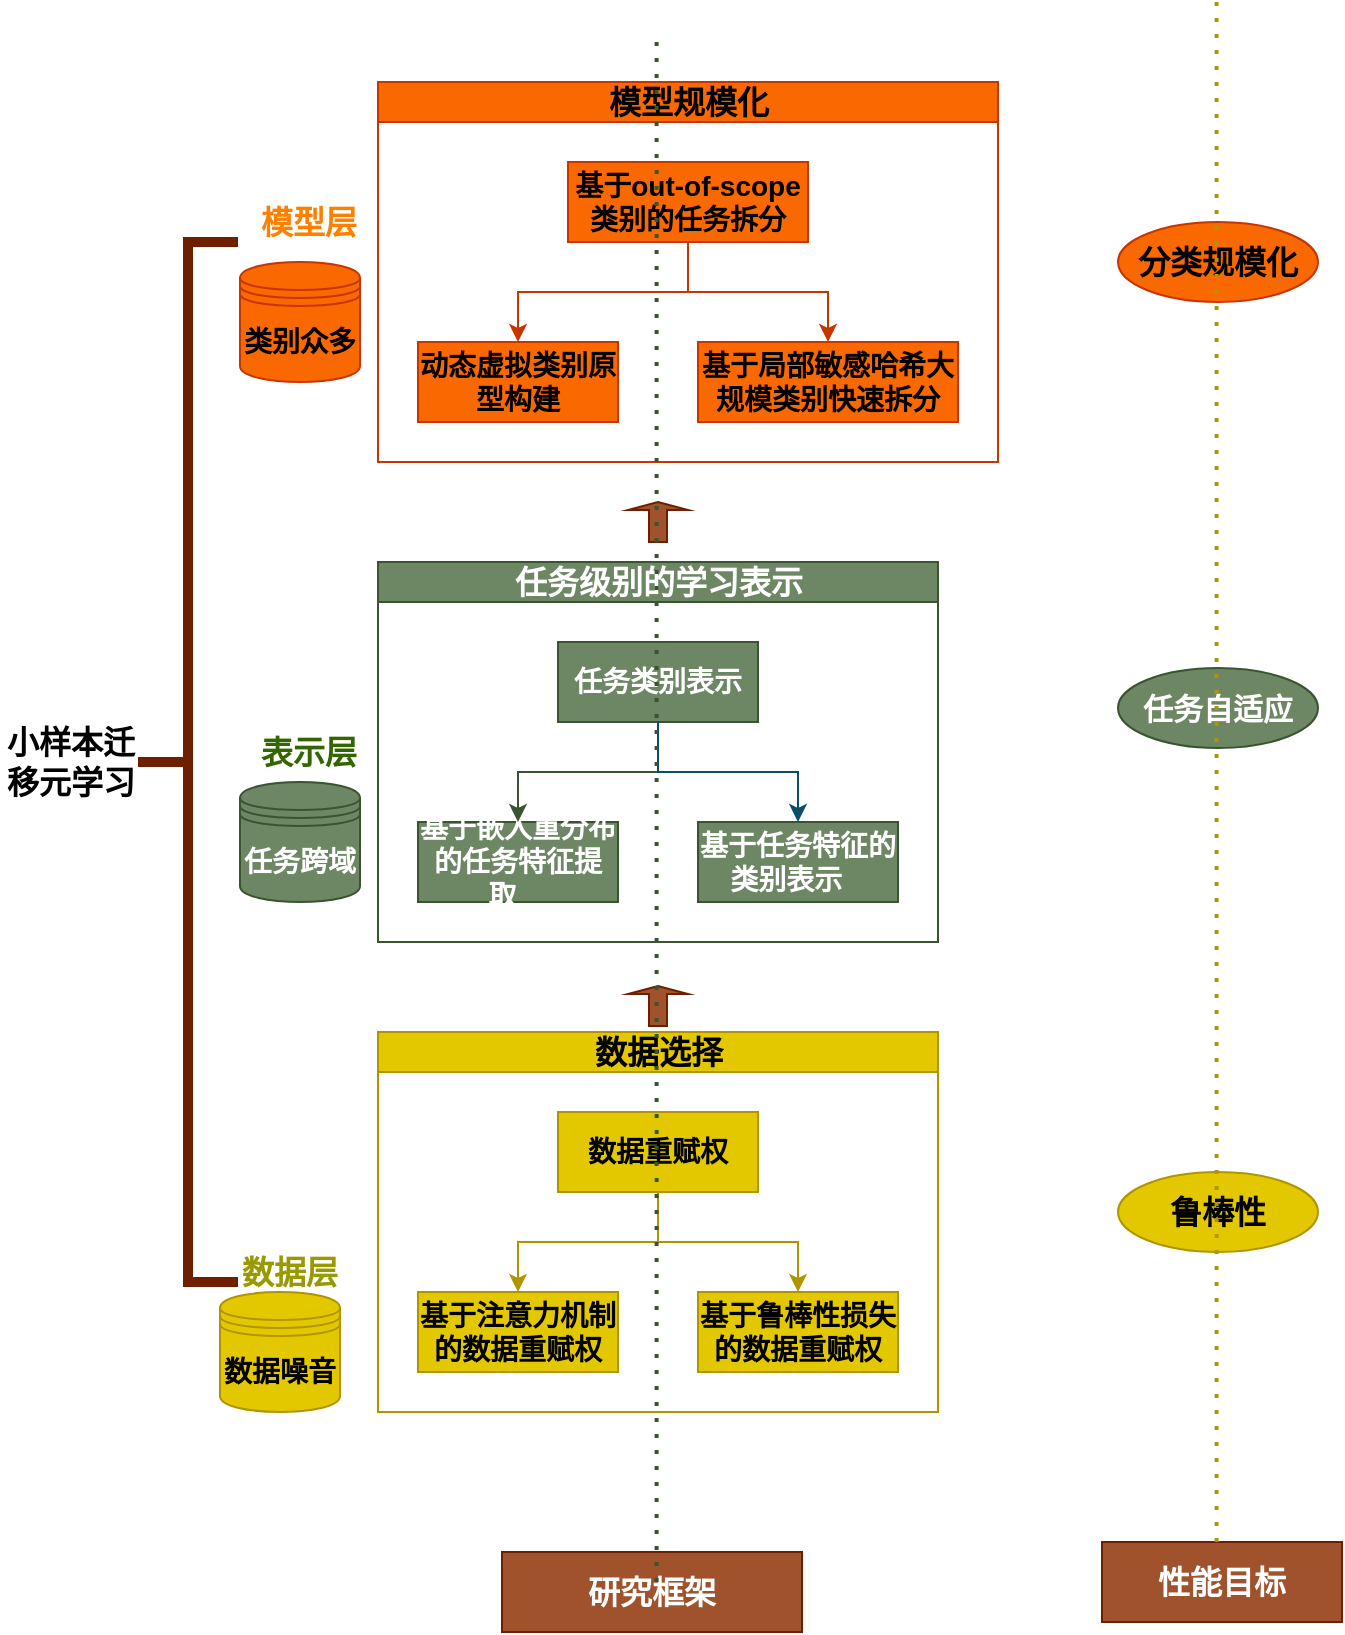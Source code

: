 <mxfile version="14.4.3" type="github">
  <diagram id="4RjPIjwG-TT_1gQvUgw8" name="Page-1">
    <mxGraphModel dx="1117" dy="590" grid="1" gridSize="10" guides="1" tooltips="1" connect="1" arrows="1" fold="1" page="1" pageScale="1" pageWidth="827" pageHeight="1169" math="0" shadow="0">
      <root>
        <mxCell id="0" />
        <mxCell id="1" parent="0" />
        <mxCell id="silThLo5Kyy1Nj9krNFx-1" value="&lt;font style=&quot;font-size: 14px&quot;&gt;&lt;b&gt;数据噪音&lt;/b&gt;&lt;/font&gt;" style="shape=datastore;whiteSpace=wrap;html=1;fillColor=#e3c800;strokeColor=#B09500;" vertex="1" parent="1">
          <mxGeometry x="240" y="755" width="60" height="60" as="geometry" />
        </mxCell>
        <mxCell id="silThLo5Kyy1Nj9krNFx-4" value="&lt;font style=&quot;font-size: 16px&quot;&gt;&lt;b&gt;性能目标&lt;/b&gt;&lt;/font&gt;" style="text;html=1;strokeColor=#6D1F00;fillColor=#a0522d;align=center;verticalAlign=middle;whiteSpace=wrap;rounded=0;fontColor=#ffffff;" vertex="1" parent="1">
          <mxGeometry x="681" y="880" width="120" height="40" as="geometry" />
        </mxCell>
        <mxCell id="silThLo5Kyy1Nj9krNFx-6" value="&lt;font style=&quot;font-size: 14px&quot;&gt;&lt;b&gt;任务跨域&lt;/b&gt;&lt;/font&gt;" style="shape=datastore;whiteSpace=wrap;html=1;fillColor=#6d8764;strokeColor=#3A5431;fontColor=#ffffff;" vertex="1" parent="1">
          <mxGeometry x="250" y="500" width="60" height="60" as="geometry" />
        </mxCell>
        <mxCell id="silThLo5Kyy1Nj9krNFx-7" value="&lt;font style=&quot;font-size: 14px&quot;&gt;&lt;b&gt;类别众多&lt;/b&gt;&lt;/font&gt;" style="shape=datastore;whiteSpace=wrap;html=1;fillColor=#fa6800;strokeColor=#C73500;" vertex="1" parent="1">
          <mxGeometry x="250" y="240" width="60" height="60" as="geometry" />
        </mxCell>
        <mxCell id="silThLo5Kyy1Nj9krNFx-8" value="&lt;font style=&quot;font-size: 16px&quot;&gt;&lt;b&gt;研究框架&lt;/b&gt;&lt;/font&gt;" style="text;html=1;strokeColor=#6D1F00;fillColor=#a0522d;align=center;verticalAlign=middle;whiteSpace=wrap;rounded=0;fontColor=#ffffff;" vertex="1" parent="1">
          <mxGeometry x="381" y="885" width="150" height="40" as="geometry" />
        </mxCell>
        <mxCell id="silThLo5Kyy1Nj9krNFx-10" value="&lt;font style=&quot;font-size: 16px&quot;&gt;&lt;b&gt;鲁棒性&lt;/b&gt;&lt;/font&gt;" style="ellipse;whiteSpace=wrap;html=1;align=center;newEdgeStyle={&quot;edgeStyle&quot;:&quot;entityRelationEdgeStyle&quot;,&quot;startArrow&quot;:&quot;none&quot;,&quot;endArrow&quot;:&quot;none&quot;,&quot;segment&quot;:10,&quot;curved&quot;:1};treeFolding=1;treeMoving=1;fillColor=#e3c800;strokeColor=#B09500;" vertex="1" parent="1">
          <mxGeometry x="689" y="695" width="100" height="40" as="geometry" />
        </mxCell>
        <mxCell id="silThLo5Kyy1Nj9krNFx-11" value="&lt;font style=&quot;font-size: 15px&quot;&gt;&lt;b&gt;任务自适应&lt;/b&gt;&lt;/font&gt;" style="ellipse;whiteSpace=wrap;html=1;align=center;newEdgeStyle={&quot;edgeStyle&quot;:&quot;entityRelationEdgeStyle&quot;,&quot;startArrow&quot;:&quot;none&quot;,&quot;endArrow&quot;:&quot;none&quot;,&quot;segment&quot;:10,&quot;curved&quot;:1};treeFolding=1;treeMoving=1;fillColor=#6d8764;strokeColor=#3A5431;fontColor=#ffffff;" vertex="1" parent="1">
          <mxGeometry x="689" y="443" width="100" height="40" as="geometry" />
        </mxCell>
        <mxCell id="silThLo5Kyy1Nj9krNFx-12" value="&lt;font style=&quot;font-size: 16px&quot;&gt;&lt;b&gt;分类规模化&lt;/b&gt;&lt;/font&gt;" style="ellipse;whiteSpace=wrap;html=1;align=center;newEdgeStyle={&quot;edgeStyle&quot;:&quot;entityRelationEdgeStyle&quot;,&quot;startArrow&quot;:&quot;none&quot;,&quot;endArrow&quot;:&quot;none&quot;,&quot;segment&quot;:10,&quot;curved&quot;:1};treeFolding=1;treeMoving=1;fillColor=#fa6800;strokeColor=#C73500;" vertex="1" parent="1">
          <mxGeometry x="689" y="220" width="100" height="40" as="geometry" />
        </mxCell>
        <mxCell id="silThLo5Kyy1Nj9krNFx-20" value="&lt;font style=&quot;font-size: 16px&quot;&gt;任务级别的学习表示&lt;/font&gt;" style="swimlane;html=1;startSize=20;horizontal=1;childLayout=treeLayout;horizontalTree=0;resizable=0;containerType=tree;fillColor=#6d8764;strokeColor=#3A5431;fontColor=#ffffff;" vertex="1" parent="1">
          <mxGeometry x="319" y="390" width="280" height="190" as="geometry" />
        </mxCell>
        <mxCell id="silThLo5Kyy1Nj9krNFx-21" value="&lt;font style=&quot;font-size: 14px&quot;&gt;&lt;b&gt;任务类别表示&lt;/b&gt;&lt;/font&gt;" style="whiteSpace=wrap;html=1;fillColor=#6d8764;strokeColor=#3A5431;fontColor=#ffffff;" vertex="1" parent="silThLo5Kyy1Nj9krNFx-20">
          <mxGeometry x="90" y="40" width="100" height="40" as="geometry" />
        </mxCell>
        <mxCell id="silThLo5Kyy1Nj9krNFx-22" value="&lt;font style=&quot;font-size: 14px&quot;&gt;&lt;b&gt;基于嵌入重分布的任务特征提取&amp;nbsp; &amp;nbsp;&amp;nbsp;&lt;/b&gt;&lt;/font&gt;" style="whiteSpace=wrap;html=1;fillColor=#6d8764;strokeColor=#3A5431;fontColor=#ffffff;" vertex="1" parent="silThLo5Kyy1Nj9krNFx-20">
          <mxGeometry x="20" y="130" width="100" height="40" as="geometry" />
        </mxCell>
        <mxCell id="silThLo5Kyy1Nj9krNFx-23" value="" style="edgeStyle=elbowEdgeStyle;elbow=vertical;html=1;rounded=0;strokeColor=#3A5431;fillColor=#6d8764;" edge="1" parent="silThLo5Kyy1Nj9krNFx-20" source="silThLo5Kyy1Nj9krNFx-21" target="silThLo5Kyy1Nj9krNFx-22">
          <mxGeometry relative="1" as="geometry" />
        </mxCell>
        <mxCell id="silThLo5Kyy1Nj9krNFx-24" value="&lt;font style=&quot;font-size: 14px&quot;&gt;&lt;b&gt;基于任务特征的类别表示&amp;nbsp; &amp;nbsp;&lt;/b&gt;&lt;/font&gt;" style="whiteSpace=wrap;html=1;fillColor=#6d8764;strokeColor=#3A5431;fontColor=#ffffff;" vertex="1" parent="silThLo5Kyy1Nj9krNFx-20">
          <mxGeometry x="160" y="130" width="100" height="40" as="geometry" />
        </mxCell>
        <mxCell id="silThLo5Kyy1Nj9krNFx-25" value="" style="edgeStyle=elbowEdgeStyle;elbow=vertical;html=1;rounded=0;strokeColor=#0B4D6A;" edge="1" parent="silThLo5Kyy1Nj9krNFx-20" source="silThLo5Kyy1Nj9krNFx-21" target="silThLo5Kyy1Nj9krNFx-24">
          <mxGeometry relative="1" as="geometry" />
        </mxCell>
        <mxCell id="silThLo5Kyy1Nj9krNFx-26" value="&lt;font style=&quot;font-size: 16px&quot;&gt;模型规模化&lt;/font&gt;" style="swimlane;html=1;startSize=20;horizontal=1;childLayout=treeLayout;horizontalTree=0;resizable=0;containerType=tree;fillColor=#fa6800;strokeColor=#C73500;" vertex="1" parent="1">
          <mxGeometry x="319" y="150" width="310" height="190" as="geometry" />
        </mxCell>
        <mxCell id="silThLo5Kyy1Nj9krNFx-27" value="&lt;font style=&quot;font-size: 14px&quot;&gt;&lt;b&gt;基于out-of-scope类别的任务拆分&lt;/b&gt;&lt;/font&gt;" style="whiteSpace=wrap;html=1;fillColor=#fa6800;strokeColor=#C73500;" vertex="1" parent="silThLo5Kyy1Nj9krNFx-26">
          <mxGeometry x="95" y="40" width="120" height="40" as="geometry" />
        </mxCell>
        <mxCell id="silThLo5Kyy1Nj9krNFx-28" value="&lt;font style=&quot;font-size: 14px&quot;&gt;&lt;b&gt;动态虚拟类别原型构建&lt;/b&gt;&lt;/font&gt;" style="whiteSpace=wrap;html=1;fillColor=#fa6800;strokeColor=#C73500;" vertex="1" parent="silThLo5Kyy1Nj9krNFx-26">
          <mxGeometry x="20" y="130" width="100" height="40" as="geometry" />
        </mxCell>
        <mxCell id="silThLo5Kyy1Nj9krNFx-29" value="" style="edgeStyle=elbowEdgeStyle;elbow=vertical;html=1;rounded=0;strokeColor=#C73500;fillColor=#fa6800;" edge="1" parent="silThLo5Kyy1Nj9krNFx-26" source="silThLo5Kyy1Nj9krNFx-27" target="silThLo5Kyy1Nj9krNFx-28">
          <mxGeometry relative="1" as="geometry" />
        </mxCell>
        <mxCell id="silThLo5Kyy1Nj9krNFx-30" value="&lt;font style=&quot;font-size: 14px&quot;&gt;&lt;b&gt;基于局部敏感哈希大规模类别快速拆分&lt;/b&gt;&lt;/font&gt;" style="whiteSpace=wrap;html=1;fillColor=#fa6800;strokeColor=#C73500;" vertex="1" parent="silThLo5Kyy1Nj9krNFx-26">
          <mxGeometry x="160" y="130" width="130" height="40" as="geometry" />
        </mxCell>
        <mxCell id="silThLo5Kyy1Nj9krNFx-31" value="" style="edgeStyle=elbowEdgeStyle;elbow=vertical;html=1;rounded=0;strokeColor=#C73500;fillColor=#fa6800;" edge="1" parent="silThLo5Kyy1Nj9krNFx-26" source="silThLo5Kyy1Nj9krNFx-27" target="silThLo5Kyy1Nj9krNFx-30">
          <mxGeometry relative="1" as="geometry" />
        </mxCell>
        <mxCell id="silThLo5Kyy1Nj9krNFx-36" value="&lt;font style=&quot;font-size: 16px&quot;&gt;数据选择&lt;/font&gt;" style="swimlane;html=1;startSize=20;horizontal=1;childLayout=treeLayout;horizontalTree=0;resizable=0;containerType=tree;fillColor=#e3c800;strokeColor=#B09500;" vertex="1" parent="1">
          <mxGeometry x="319" y="625" width="280" height="190" as="geometry" />
        </mxCell>
        <mxCell id="silThLo5Kyy1Nj9krNFx-37" value="&lt;font style=&quot;font-size: 14px&quot;&gt;&lt;b&gt;数据重赋权&lt;/b&gt;&lt;/font&gt;" style="whiteSpace=wrap;html=1;fillColor=#e3c800;strokeColor=#B09500;" vertex="1" parent="silThLo5Kyy1Nj9krNFx-36">
          <mxGeometry x="90" y="40" width="100" height="40" as="geometry" />
        </mxCell>
        <mxCell id="silThLo5Kyy1Nj9krNFx-38" value="&lt;font style=&quot;font-size: 14px&quot;&gt;&lt;b&gt;基于注意力机制的数据重赋权&lt;/b&gt;&lt;/font&gt;" style="whiteSpace=wrap;html=1;fillColor=#e3c800;strokeColor=#B09500;" vertex="1" parent="silThLo5Kyy1Nj9krNFx-36">
          <mxGeometry x="20" y="130" width="100" height="40" as="geometry" />
        </mxCell>
        <mxCell id="silThLo5Kyy1Nj9krNFx-39" value="" style="edgeStyle=elbowEdgeStyle;elbow=vertical;html=1;rounded=0;strokeColor=#B09500;fillColor=#e3c800;" edge="1" parent="silThLo5Kyy1Nj9krNFx-36" source="silThLo5Kyy1Nj9krNFx-37" target="silThLo5Kyy1Nj9krNFx-38">
          <mxGeometry relative="1" as="geometry" />
        </mxCell>
        <mxCell id="silThLo5Kyy1Nj9krNFx-40" value="&lt;font style=&quot;font-size: 14px&quot;&gt;&lt;b&gt;基于鲁棒性损失的数据重赋权&lt;/b&gt;&lt;/font&gt;" style="whiteSpace=wrap;html=1;fillColor=#e3c800;strokeColor=#B09500;" vertex="1" parent="silThLo5Kyy1Nj9krNFx-36">
          <mxGeometry x="160" y="130" width="100" height="40" as="geometry" />
        </mxCell>
        <mxCell id="silThLo5Kyy1Nj9krNFx-41" value="" style="edgeStyle=elbowEdgeStyle;elbow=vertical;html=1;rounded=0;strokeColor=#B09500;fillColor=#e3c800;" edge="1" parent="silThLo5Kyy1Nj9krNFx-36" source="silThLo5Kyy1Nj9krNFx-37" target="silThLo5Kyy1Nj9krNFx-40">
          <mxGeometry relative="1" as="geometry" />
        </mxCell>
        <mxCell id="silThLo5Kyy1Nj9krNFx-49" value="" style="shape=singleArrow;direction=north;whiteSpace=wrap;html=1;fillColor=#a0522d;strokeColor=#6D1F00;fontColor=#ffffff;" vertex="1" parent="1">
          <mxGeometry x="444" y="602" width="30" height="20" as="geometry" />
        </mxCell>
        <mxCell id="silThLo5Kyy1Nj9krNFx-50" value="" style="shape=singleArrow;direction=north;whiteSpace=wrap;html=1;fillColor=#a0522d;strokeColor=#6D1F00;fontColor=#ffffff;" vertex="1" parent="1">
          <mxGeometry x="444" y="360" width="30" height="20" as="geometry" />
        </mxCell>
        <mxCell id="silThLo5Kyy1Nj9krNFx-60" value="" style="strokeWidth=5;html=1;shape=mxgraph.flowchart.annotation_2;align=left;labelPosition=right;pointerEvents=1;fillColor=#a0522d;labelBorderColor=#000000;strokeColor=#6D1F00;fontColor=#ffffff;" vertex="1" parent="1">
          <mxGeometry x="199" y="230" width="50" height="520" as="geometry" />
        </mxCell>
        <mxCell id="silThLo5Kyy1Nj9krNFx-62" value="&lt;font style=&quot;font-size: 16px&quot; color=&quot;#ff8000&quot;&gt;模型层&lt;/font&gt;" style="text;html=1;strokeColor=none;fillColor=none;align=center;verticalAlign=middle;whiteSpace=wrap;rounded=0;fontStyle=1;" vertex="1" parent="1">
          <mxGeometry x="259" y="210" width="51" height="20" as="geometry" />
        </mxCell>
        <mxCell id="silThLo5Kyy1Nj9krNFx-64" value="&lt;font color=&quot;#336600&quot;&gt;表示层&lt;/font&gt;" style="text;html=1;strokeColor=none;fillColor=none;align=center;verticalAlign=middle;whiteSpace=wrap;rounded=0;fontSize=16;fontStyle=1;" vertex="1" parent="1">
          <mxGeometry x="259" y="475" width="51" height="20" as="geometry" />
        </mxCell>
        <mxCell id="silThLo5Kyy1Nj9krNFx-67" value="&lt;font color=&quot;#999900&quot;&gt;数据层&lt;/font&gt;" style="text;html=1;strokeColor=none;fillColor=none;align=center;verticalAlign=middle;whiteSpace=wrap;rounded=0;fontSize=16;fontStyle=1;" vertex="1" parent="1">
          <mxGeometry x="250" y="735" width="50" height="20" as="geometry" />
        </mxCell>
        <mxCell id="silThLo5Kyy1Nj9krNFx-68" value="&lt;font style=&quot;font-size: 16px;&quot;&gt;小样本迁移元学习&lt;/font&gt;" style="text;html=1;strokeColor=none;fillColor=none;align=center;verticalAlign=middle;whiteSpace=wrap;rounded=0;fontSize=16;fontStyle=1" vertex="1" parent="1">
          <mxGeometry x="130" y="480" width="71" height="20" as="geometry" />
        </mxCell>
        <mxCell id="silThLo5Kyy1Nj9krNFx-69" value="" style="endArrow=none;dashed=1;html=1;dashPattern=1 3;strokeWidth=2;strokeColor=#3A5431;fillColor=#6d8764;" edge="1" parent="1">
          <mxGeometry width="50" height="50" relative="1" as="geometry">
            <mxPoint x="458.29" y="900" as="sourcePoint" />
            <mxPoint x="458.29" y="130" as="targetPoint" />
          </mxGeometry>
        </mxCell>
        <mxCell id="silThLo5Kyy1Nj9krNFx-70" value="" style="endArrow=none;dashed=1;html=1;dashPattern=1 3;strokeWidth=2;strokeColor=#B09500;fillColor=#e3c800;" edge="1" parent="1">
          <mxGeometry width="50" height="50" relative="1" as="geometry">
            <mxPoint x="738.29" y="880" as="sourcePoint" />
            <mxPoint x="738.29" y="110" as="targetPoint" />
          </mxGeometry>
        </mxCell>
      </root>
    </mxGraphModel>
  </diagram>
</mxfile>
